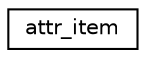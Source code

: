 digraph "Graphical Class Hierarchy"
{
  edge [fontname="Helvetica",fontsize="10",labelfontname="Helvetica",labelfontsize="10"];
  node [fontname="Helvetica",fontsize="10",shape=record];
  rankdir="LR";
  Node1 [label="attr_item",height=0.2,width=0.4,color="black", fillcolor="white", style="filled",URL="$structattr__item.html"];
}
